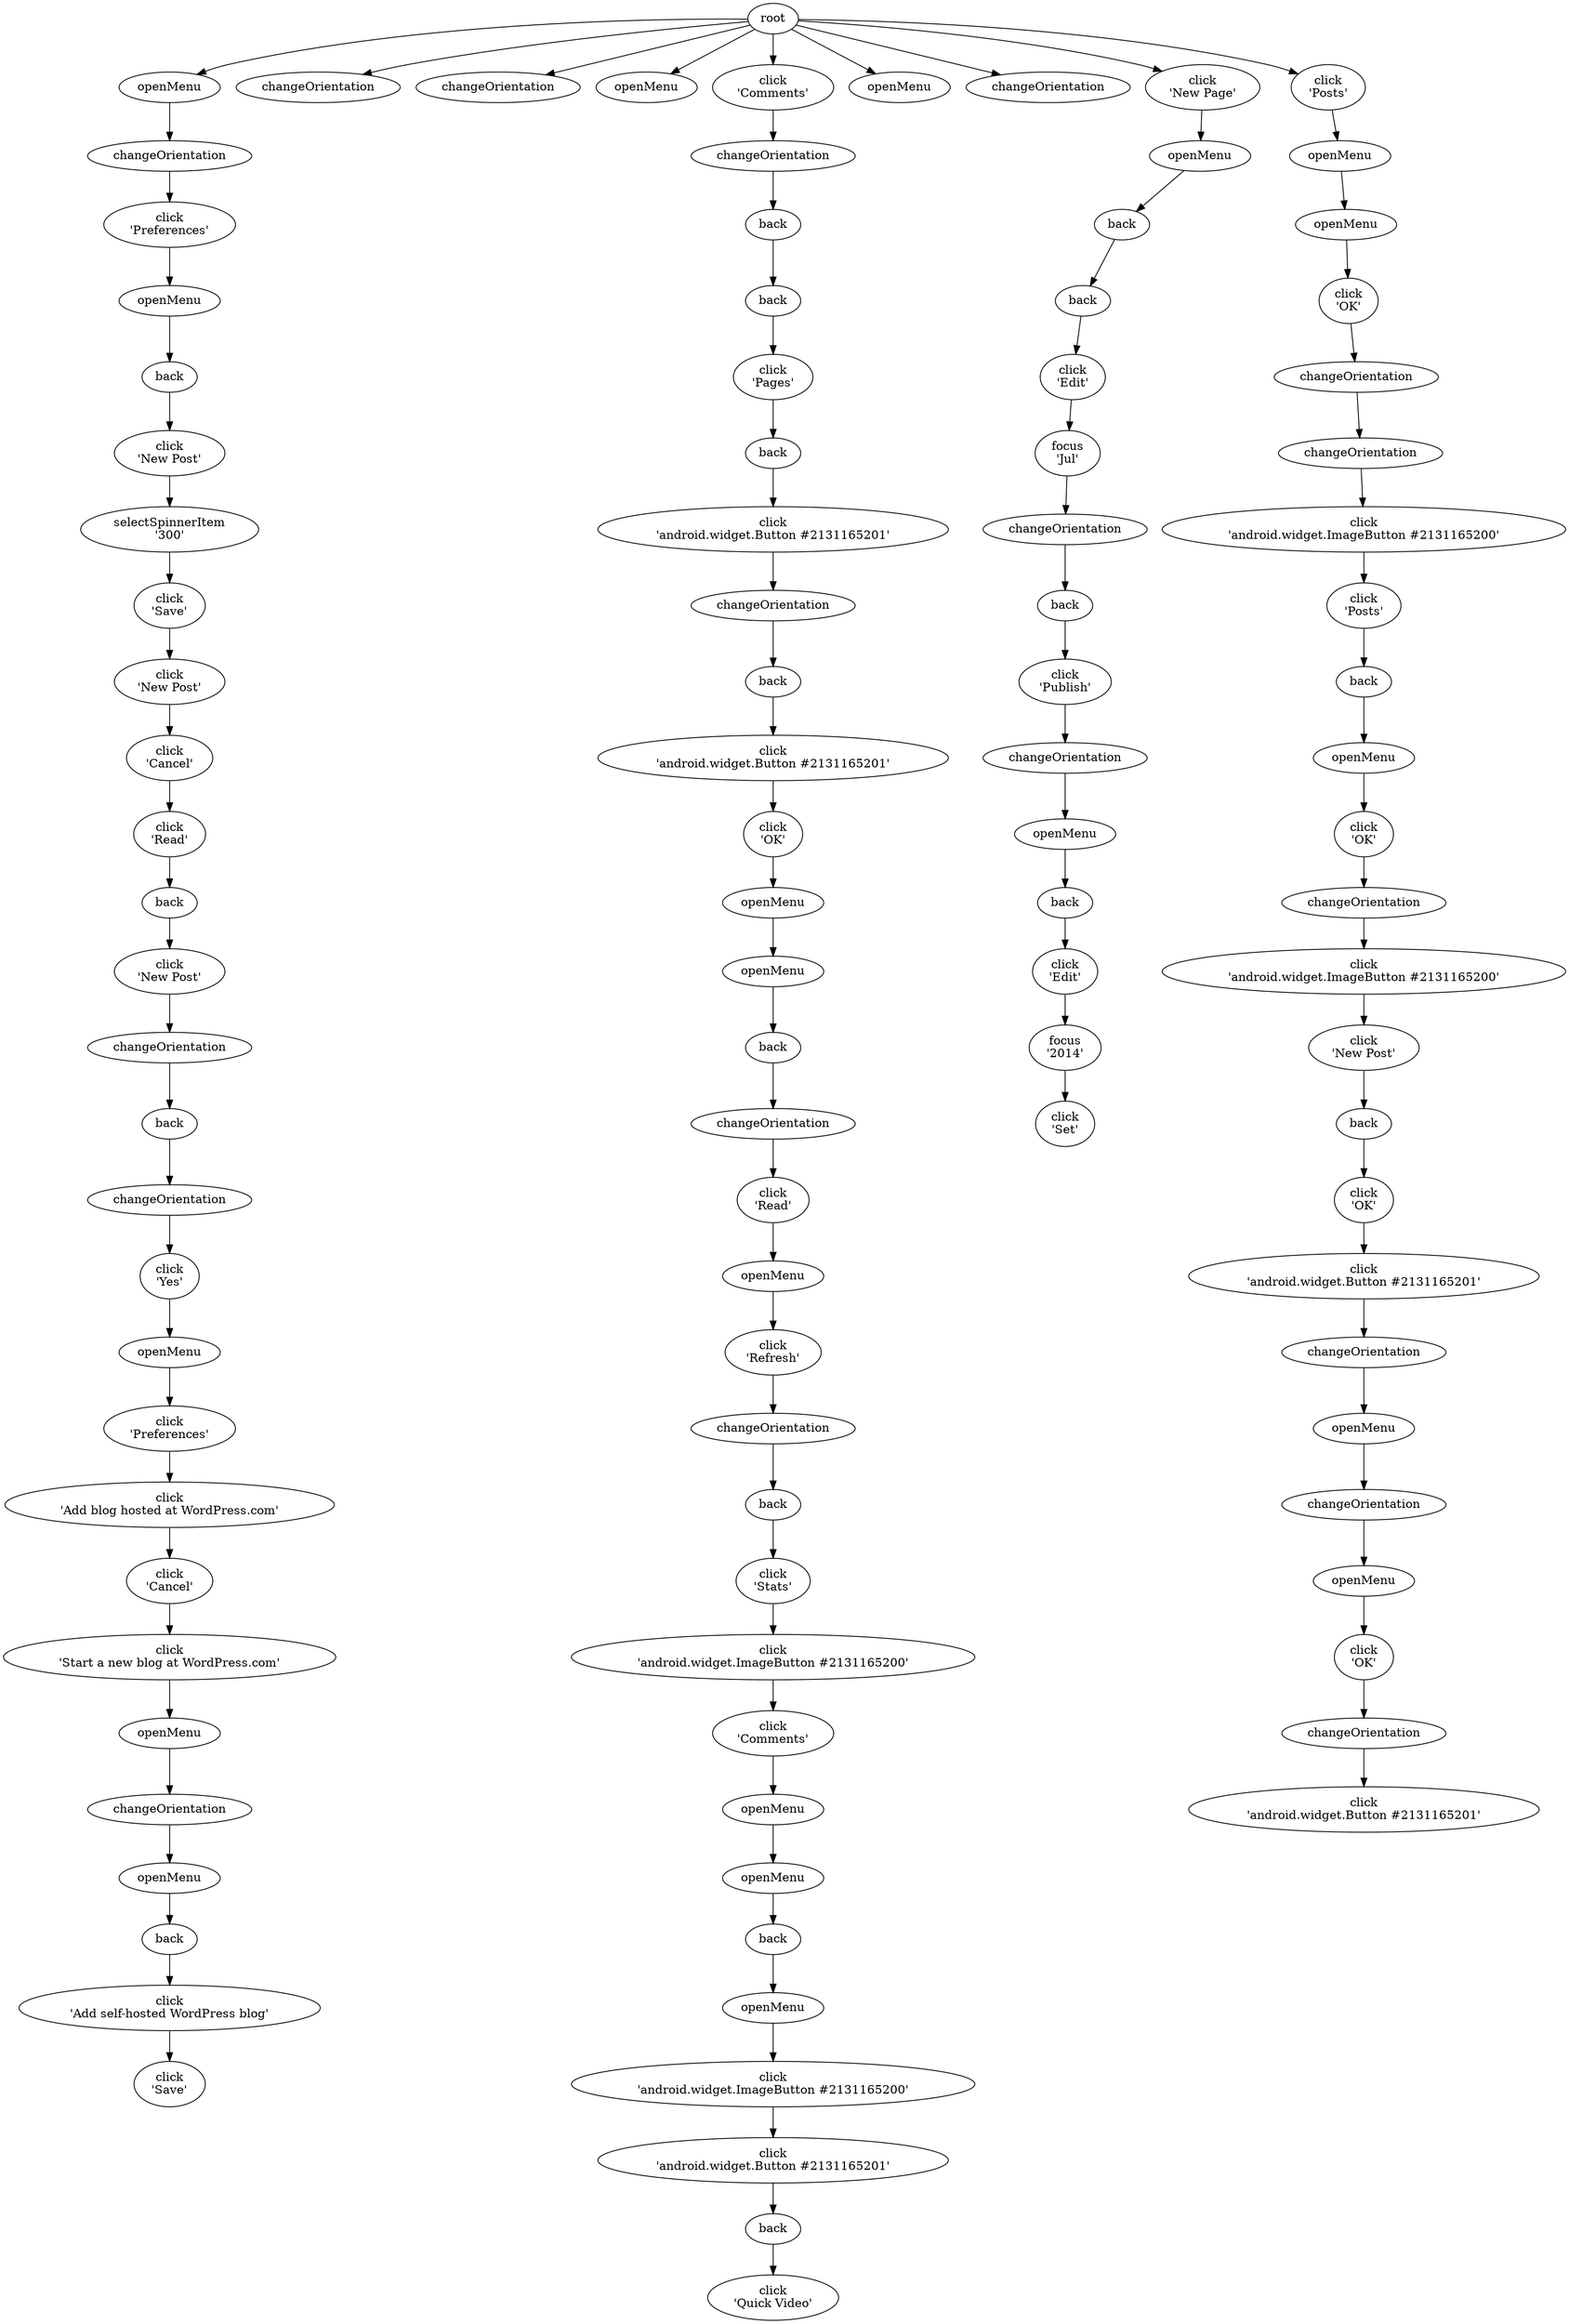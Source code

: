 digraph EFG {

## Edges

	root -> e0;
	e0 -> e8;
	e8 -> e10;
	e10 -> e20;
	e20 -> e25;
	e25 -> e30;
	e30 -> e47;
	e47 -> e76;
	e76 -> e84;
	e84 -> e112;
	e112 -> e128;
	e128 -> e134;
	e134 -> e140;
	e140 -> e169;
	e169 -> e184;
	e184 -> e191;
	e191 -> e192;
	e192 -> e211;
	e211 -> e214;
	e214 -> e221;
	e221 -> e227;
	e227 -> e232;
	e232 -> e239;
	e239 -> e243;
	e243 -> e245;
	e245 -> e247;
	e247 -> e252;
	e252 -> e257;
	root -> e264;
	root -> e266;
	root -> e267;
	root -> e278;
	e278 -> e287;
	e287 -> e289;
	e289 -> e294;
	e294 -> e305;
	e305 -> e314;
	e314 -> e318;
	e318 -> e325;
	e325 -> e327;
	e327 -> e331;
	e331 -> e335;
	e335 -> e342;
	e342 -> e346;
	e346 -> e350;
	e350 -> e368;
	e368 -> e380;
	e380 -> e387;
	e387 -> e391;
	e391 -> e398;
	e398 -> e400;
	e400 -> e415;
	e415 -> e419;
	e419 -> e433;
	e433 -> e442;
	e442 -> e446;
	e446 -> e449;
	e449 -> e455;
	e455 -> e457;
	e457 -> e463;
	e463 -> e479;
	e479 -> e488;
	root -> e498;
	root -> e501;
	root -> e506;
	e506 -> e521;
	e521 -> e526;
	e526 -> e531;
	e531 -> e535;
	e535 -> e541;
	e541 -> e567;
	e567 -> e579;
	e579 -> e584;
	e584 -> e591;
	e591 -> e594;
	e594 -> e597;
	e597 -> e601;
	e601 -> e613;
	e613 -> e629;
	root -> e641;
	e641 -> e651;
	e651 -> e655;
	e655 -> e657;
	e657 -> e665;
	e665 -> e670;
	e670 -> e671;
	e671 -> e683;
	e683 -> e693;
	e693 -> e698;
	e698 -> e700;
	e700 -> e708;
	e708 -> e709;
	e709 -> e716;
	e716 -> e746;
	e746 -> e749;
	e749 -> e754;
	e754 -> e761;
	e761 -> e764;
	e764 -> e769;
	e769 -> e772;
	e772 -> e774;
	e774 -> e782;
	e782 -> e784;

## Nodes

	e342 [label="openMenu"];
	e479 [label="back"];
	e531 [label="back"];
	e670 [label="changeOrientation"];
	e671 [label="click\n'android.widget.ImageButton #2131165200'"];
	e535 [label="click\n'Edit'"];
	e294 [label="back"];
	e346 [label="openMenu"];
	e140 [label="click\n'New Post'"];
	e84 [label="click\n'New Post'"];
	e400 [label="back"];
	e331 [label="click\n'android.widget.Button #2131165201'"];
	e601 [label="click\n'Edit'"];
	e683 [label="click\n'Posts'"];
	e541 [label="focus\n'Jul'"];
	e746 [label="back"];
	e749 [label="click\n'OK'"];
	e488 [label="click\n'Quick Video'"];
	e335 [label="click\n'OK'"];
	e76 [label="click\n'Save'"];
	e134 [label="back"];
	e169 [label="changeOrientation"];
	e613 [label="focus\n'2014'"];
	e128 [label="click\n'Read'"];
	e716 [label="click\n'New Post'"];
	e10 [label="click\n'Preferences'"];
	e693 [label="back"];
	e221 [label="click\n'Add blog hosted at WordPress.com'"];
	e227 [label="click\n'Cancel'"];
	e698 [label="openMenu"];
	e278 [label="click\n'Comments'"];
	e498 [label="openMenu"];
	e415 [label="click\n'Stats'"];
	e597 [label="back"];
	e327 [label="back"];
	e419 [label="click\n'android.widget.ImageButton #2131165200'"];
	e591 [label="changeOrientation"];
	e594 [label="openMenu"];
	e325 [label="changeOrientation"];
	e25 [label="back"];
	e629 [label="click\n'Set'"];
	e521 [label="openMenu"];
	e211 [label="openMenu"];
	e20 [label="openMenu"];
	e214 [label="click\n'Preferences'"];
	e526 [label="back"];
	e287 [label="changeOrientation"];
	e289 [label="back"];
	e318 [label="click\n'android.widget.Button #2131165201'"];
	e112 [label="click\n'Cancel'"];
	e314 [label="back"];
	e184 [label="back"];
	e245 [label="openMenu"];
	e30 [label="click\n'New Post'"];
	e305 [label="click\n'Pages'"];
	e243 [label="changeOrientation"];
	e380 [label="click\n'Read'"];
	e579 [label="back"];
	e387 [label="openMenu"];
	e700 [label="click\n'OK'"];
	e433 [label="click\n'Comments'"];
	e774 [label="click\n'OK'"];
	e708 [label="changeOrientation"];
	e709 [label="click\n'android.widget.ImageButton #2131165200'"];
	e772 [label="openMenu"];
	e191 [label="changeOrientation"];
	e247 [label="back"];
	e192 [label="click\n'Yes'"];
	e232 [label="click\n'Start a new blog at WordPress.com'"];
	e449 [label="back"];
	e391 [label="click\n'Refresh'"];
	e446 [label="openMenu"];
	e47 [label="selectSpinnerItem\n'300'"];
	e8 [label="changeOrientation"];
	e398 [label="changeOrientation"];
	e641 [label="click\n'Posts'"];
	e0 [label="openMenu"];
	e584 [label="click\n'Publish'"];
	e501 [label="changeOrientation"];
	e442 [label="openMenu"];
	e782 [label="changeOrientation"];
	e239 [label="openMenu"];
	e784 [label="click\n'android.widget.Button #2131165201'"];
	e506 [label="click\n'New Page'"];
	e457 [label="click\n'android.widget.ImageButton #2131165200'"];
	e264 [label="changeOrientation"];
	e267 [label="openMenu"];
	e266 [label="changeOrientation"];
	e754 [label="click\n'android.widget.Button #2131165201'"];
	e657 [label="click\n'OK'"];
	e655 [label="openMenu"];
	e651 [label="openMenu"];
	e368 [label="changeOrientation"];
	e455 [label="openMenu"];
	e769 [label="changeOrientation"];
	e252 [label="click\n'Add self-hosted WordPress blog'"];
	e764 [label="openMenu"];
	e257 [label="click\n'Save'"];
	e665 [label="changeOrientation"];
	e350 [label="back"];
	e567 [label="changeOrientation"];
	e761 [label="changeOrientation"];
	e463 [label="click\n'android.widget.Button #2131165201'"];

}
